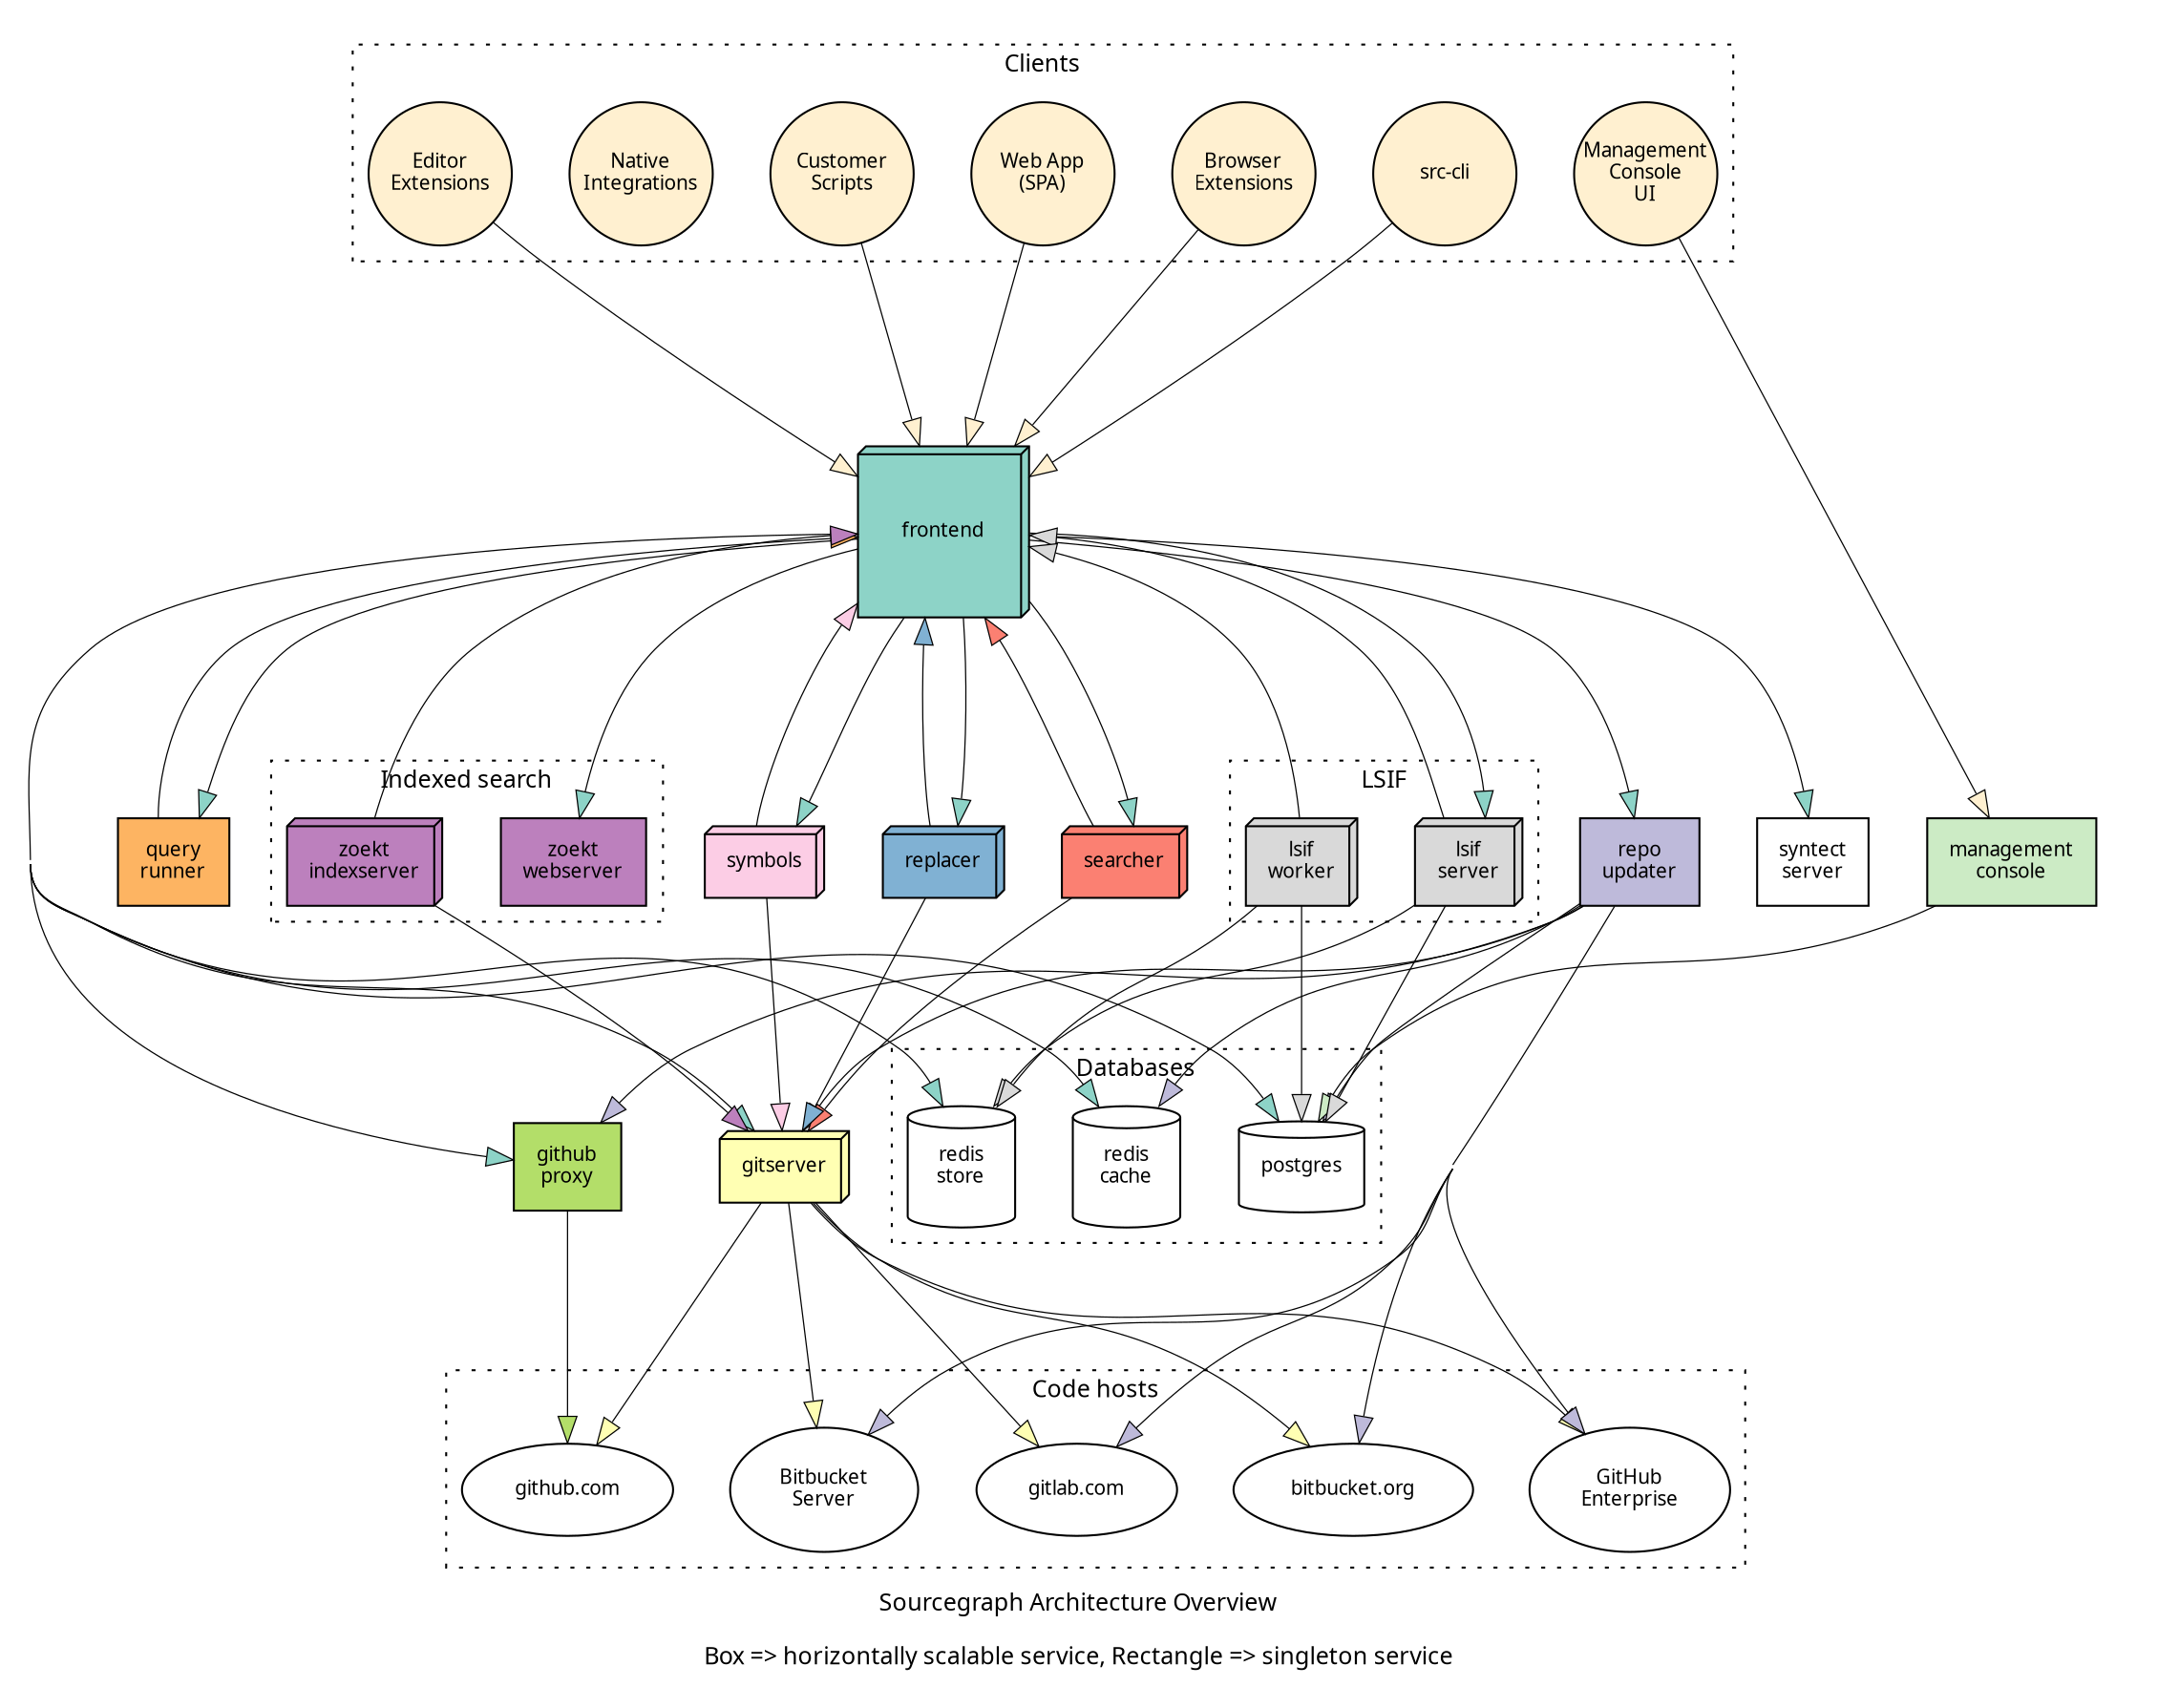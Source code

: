 //
// Generate SVG with: dot -Tsvg -o architecture.svg architecture.dot
//

digraph architecture {
    label="Sourcegraph Architecture Overview\n\nBox => horizontally scalable service, Rectangle => singleton service"
    rankdir=TD
    ratio=fill
    concentrate=true
    ranksep=1.4
    nodesep=0.4

    graph [
        fontname="Iosevka"
        fontsize=12
        pad=0.2
    ]

    node [
        colorscheme="set312"
        style="filled"
        fillcolor="white"
        shape="rectangle"
        fontname="Iosevka"
        fontsize=10
        margin=0.15
    ]

    edge [
        colorscheme="set312"
        penwidth=0.6
        arrowtail=invis
        arrowsize=1.35
    ]

    frontend [
        fixedsize=true
        width=1.2
        height=1.2
        shape="box3d"
        label="frontend"
        fillcolor="1"
        URL="https://github.com/sourcegraph/sourcegraph/tree/master/cmd/frontend"
    ]

    subgraph cluster_services {
        graph [style="invis"]
        rank=same
        gitserver [
            label="gitserver"
            fillcolor="2"
            shape="box3d"
            URL="https://github.com/sourcegraph/sourcegraph/tree/master/cmd/gitserver"
        ]
        repo_updater [
            label="repo\nupdater"
            fillcolor="3"
            URL="https://github.com/sourcegraph/sourcegraph/tree/master/cmd/repo-updater"
        ]
        searcher [
            label="searcher"
            fillcolor="4"
            shape="box3d"
            URL="https://github.com/sourcegraph/sourcegraph/tree/master/cmd/searcher"
        ]
        replacer [
            label="replacer"
            fillcolor="5"
            shape="box3d"
            URL="https://github.com/sourcegraph/sourcegraph/tree/master/cmd/replacer"
        ]
        query_runner [
            label="query\nrunner"
            fillcolor="6"
            URL="https://github.com/sourcegraph/sourcegraph/tree/master/cmd/query-runner"
        ]
        github_proxy [
            label="github\nproxy"
            fillcolor="7"
            URL="https://github.com/sourcegraph/sourcegraph/tree/master/cmd/github-proxy"
        ]
        syntect_server [
            label="syntect\nserver"
            URL="https://github.com/sourcegraph/syntect_server"
        ]
        management_console [
            label="management\nconsole"
            fillcolor="11"
            URL="https://github.com/sourcegraph/sourcegraph/tree/master/cmd/management-console"
        ]
        symbols [
            label="symbols"
            fillcolor="8"
            shape="box3d"
            URL="https://github.com/sourcegraph/sourcegraph/tree/master/cmd/symbols"
        ]

        subgraph cluster_lsif {
            label="LSIF"
            rank="same"
            graph [style="dotted"]
            node [
                fillcolor="9"
                shape="box3d"
            ]

            lsif_server [
                label="lsif\nserver"
                URL="https://github.com/sourcegraph/sourcegraph/tree/master/lsif/src/server"
            ]
            lsif_worker [
                label="lsif\nworker"
                URL="https://github.com/sourcegraph/sourcegraph/tree/master/lsif/src/worker"
            ]
        }

        subgraph cluster_zoekt {
            label="Indexed search"
            rank="same"
            graph [style="dotted"]
            node [fillcolor="10"]

            zoekt_webserver [
                label="zoekt\nwebserver"
                URL="https://github.com/sourcegraph/zoekt/tree/master/cmd/zoekt-webserver"
            ]
            zoekt_indexserver [
                label="zoekt\nindexserver"
                shape="box3d"
                URL="https://github.com/sourcegraph/zoekt/tree/master/cmd/zoekt-sourcegraph-indexserver"
            ]
        }

        subgraph cluster_databases {
            label="Databases"
            rank="same"
            graph [style="dotted"]
            node [shape="cylinder"]

            redis_cache [label="redis\ncache"]
            redis_store [label="redis\nstore"]
            postgres [label="postgres"]
        }
    }

    subgraph cluster_codehosts {
        label="Code hosts"
        rank="same"
        graph [style="dotted"]
        node  [shape="oval"]

        github_dot_com [label="github.com"]
        gitlab_dot_com [label="gitlab.com"]
        bitbucket_cloud [label="bitbucket.org"]
        github_enterprise [label="GitHub\nEnterprise"]
        bitbucket_server [label="Bitbucket\nServer"]
    }

    subgraph cluster_clients {
        label="Clients"
        graph [style="dotted"]
        node [shape="circle" fixedsize="true" width="1" fillcolor="#fff0d0"]
        src_cli [label="src-cli" URL="https://github.com/sourcegraph/src-cli"]
        browser_ext [label="Browser\nExtensions" URL="https://github.com/sourcegraph/sourcegraph/tree/master/browser/"]
        web_app [label="Web App\n(SPA)" URL="https://github.com/sourcegraph/sourcegraph/tree/master/web"]
        customer_scripts [label="Customer\nScripts"]
        editor_ext [label="Editor\nExtensions"]
        native_integrations [label="Native\nIntegrations"]
        management_console_ui [label="Management\nConsole\nUI"]
    }

    frontend -> {
        gitserver
        query_runner
        searcher
        replacer
        repo_updater
        github_proxy
        zoekt_webserver
        postgres
        redis_cache
        redis_store
        syntect_server
        lsif_server
        symbols
    } [
        fillcolor="1"
    ]

    searcher -> {
        frontend,
        gitserver
    } [
        fillcolor="4"
    ]

    replacer -> {
        frontend
        gitserver
    } [
        fillcolor="5"
    ]

    management_console -> postgres [fillcolor="11"]

    query_runner -> frontend [fillcolor="6"]

    symbols -> {
        frontend
        gitserver
    } [
        fillcolor="8"
    ]

    lsif_server -> {
        frontend
        postgres
        redis_store
    } [
        fillcolor="9"
    ]

    lsif_worker -> {
        frontend
        postgres
        redis_store
    } [
        fillcolor="9"
    ]

    repo_updater -> {
        github_proxy
        github_enterprise
        gitlab_dot_com
        bitbucket_server
        bitbucket_cloud
        postgres
        gitserver
        redis_cache
    } [
        fillcolor="3"
    ]

    github_proxy -> github_dot_com [fillcolor="7"]

    gitserver -> {
        github_enterprise
        gitlab_dot_com
        github_dot_com
        bitbucket_server
        bitbucket_cloud
    } [
        fillcolor="2"
    ]

    zoekt_indexserver -> {
        frontend,
        gitserver
    } [
        fillcolor="10"
    ]

    subgraph client_edges {
        edge [fillcolor="#fff0d0"]
        browser_ext -> frontend
        web_app -> frontend
        src_cli -> frontend
        editor_ext -> frontend
        customer_scripts -> frontend
        management_console_ui -> management_console
    }
}
